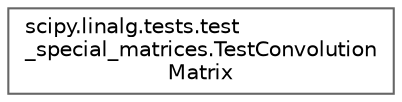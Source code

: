 digraph "Graphical Class Hierarchy"
{
 // LATEX_PDF_SIZE
  bgcolor="transparent";
  edge [fontname=Helvetica,fontsize=10,labelfontname=Helvetica,labelfontsize=10];
  node [fontname=Helvetica,fontsize=10,shape=box,height=0.2,width=0.4];
  rankdir="LR";
  Node0 [id="Node000000",label="scipy.linalg.tests.test\l_special_matrices.TestConvolution\lMatrix",height=0.2,width=0.4,color="grey40", fillcolor="white", style="filled",URL="$d3/d6a/classscipy_1_1linalg_1_1tests_1_1test__special__matrices_1_1TestConvolutionMatrix.html",tooltip=" "];
}
